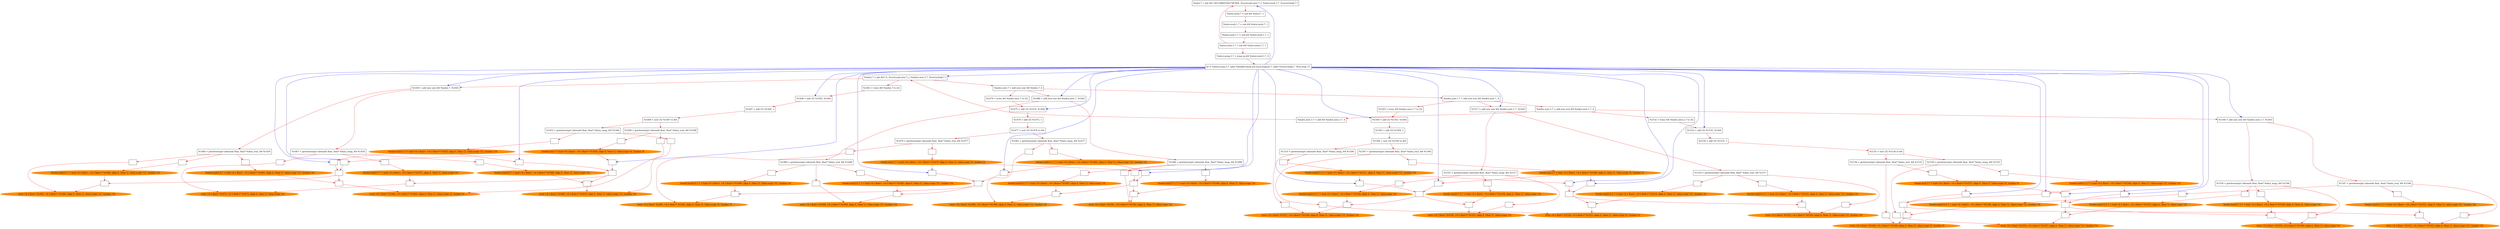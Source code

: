 digraph "DFG for'kernel' function" {
	Node0x5737950bdda8[shape=record, label="  %niter.7 = phi i64 [ 4611686018427387904, %vector.ph.new.7 ], [ %niter.nsub.3.7, %vector.body.7 ]"];
	Node0x5737950bef80[shape=record, label="  %niter.nsub.7 = sub i64 %niter.7, 1"];
	Node0x5737950c00d0[shape=record, label="  %niter.nsub.1.7 = sub i64 %niter.nsub.7, 1"];
	Node0x5737950c1220[shape=record, label="  %niter.nsub.2.7 = sub i64 %niter.nsub.1.7, 1"];
	Node0x5737950c2370[shape=record, label="  %niter.nsub.3.7 = sub i64 %niter.nsub.2.7, 1"];
	Node0x5737950c23e0[shape=record, label="  %niter.ncmp.3.7 = icmp eq i64 %niter.nsub.3.7, 0"];
	Node0x5737950c2468[shape=record, label="  br i1 %niter.ncmp.3.7, label %middle.block.unr-lcssa.loopexit.7, label %vector.body.7, !llvm.loop !17"];
	Node0x5737950bdd08[shape=record, label="  %index.7 = phi i64 [ 0, %vector.ph.new.7 ], [ %index.next.3.7, %vector.body.7 ]"];
	Node0x5737950bde88[shape=record, label="  %1445 = trunc i64 %index.7 to i32"];
	Node0x5737950be560[shape=record, label="  %1459 = add nuw nsw i64 %index.7, %1443"];
	Node0x5737950bef10[shape=record, label="  %index.next.7 = add nuw nsw i64 %index.7, 4"];
	Node0x5737950bdf00[shape=record, label="  %1446 = add i32 %1445, %1444"];
	Node0x5737950be5d0[shape=record, label="  %1460 = getelementptr inbounds float, float* %data_real, i64 %1459"];
	Node0x5737950bea70[shape=record, label="  %1467 = getelementptr inbounds float, float* %data_imag, i64 %1459"];
	Node0x5737950befd8[shape=record, label="  %1474 = trunc i64 %index.next.7 to i32"];
	Node0x5737950bf6b0[shape=record, label="  %1488 = add nuw nsw i64 %index.next.7, %1443"];
	Node0x5737950c0060[shape=record, label="  %index.next.1.7 = add nuw nsw i64 %index.next.7, 4"];
	Node0x5737950bdf70[shape=record, label="  %1447 = add i32 %1446, 1"];
	Node0x5737950be638[shape=record, label="  %1461 = bitcast float* %1460 to <4 x float>*"];
	Node0x5737950be848[shape=record, label="  %1464 = bitcast float* %1460 to <4 x float>*"];
	Node0x5737950be978[shape=record, label="  %1466 = bitcast float* %1460 to <4 x float>*"];
	Node0x5737950bead8[shape=record, label="  %1468 = bitcast float* %1467 to <4 x float>*"];
	Node0x5737950bece8[shape=record, label="  %1471 = bitcast float* %1467 to <4 x float>*"];
	Node0x5737950bee18[shape=record, label="  %1473 = bitcast float* %1467 to <4 x float>*"];
	Node0x5737950bf050[shape=record, label="  %1475 = add i32 %1474, %1444"];
	Node0x5737950bf720[shape=record, label="  %1489 = getelementptr inbounds float, float* %data_real, i64 %1488"];
	Node0x5737950bfbc0[shape=record, label="  %1496 = getelementptr inbounds float, float* %data_imag, i64 %1488"];
	Node0x5737950c0128[shape=record, label="  %1503 = trunc i64 %index.next.1.7 to i32"];
	Node0x5737950c0800[shape=record, label="  %1517 = add nuw nsw i64 %index.next.1.7, %1443"];
	Node0x5737950c11b0[shape=record, label="  %index.next.2.7 = add nuw nsw i64 %index.next.1.7, 4"];
	Node0x5737950bdfc8[shape=record, label="  %1448 = sext i32 %1447 to i64"];
	Node0x5737950be698[shape=oval, color=darkorange, style=filled, label="  %wide.load214.7 = load <4 x float>, <4 x float>* %1461, align 4, !tbaa !2, !alias.scope !15, !noalias !16"];
	Node0x5737950be8a8[shape=oval, color=darkorange, style=filled, label="  %wide.load215.7 = load <4 x float>, <4 x float>* %1464, align 4, !tbaa !2, !alias.scope !15, !noalias !16"];
	Node0x5737950beb38[shape=oval, color=darkorange, style=filled, label="  %wide.load216.7 = load <4 x float>, <4 x float>* %1468, align 4, !tbaa !2, !alias.scope !14"];
	Node0x5737950bed48[shape=oval, color=darkorange, style=filled, label="  %wide.load217.7 = load <4 x float>, <4 x float>* %1471, align 4, !tbaa !2, !alias.scope !14"];
	Node0x5737950bf0c0[shape=record, label="  %1476 = add i32 %1475, 1"];
	Node0x5737950bf788[shape=record, label="  %1490 = bitcast float* %1489 to <4 x float>*"];
	Node0x5737950bf998[shape=record, label="  %1493 = bitcast float* %1489 to <4 x float>*"];
	Node0x5737950bfac8[shape=record, label="  %1495 = bitcast float* %1489 to <4 x float>*"];
	Node0x5737950bfc28[shape=record, label="  %1497 = bitcast float* %1496 to <4 x float>*"];
	Node0x5737950bfe38[shape=record, label="  %1500 = bitcast float* %1496 to <4 x float>*"];
	Node0x5737950bff68[shape=record, label="  %1502 = bitcast float* %1496 to <4 x float>*"];
	Node0x5737950c01a0[shape=record, label="  %1504 = add i32 %1503, %1444"];
	Node0x5737950c0870[shape=record, label="  %1518 = getelementptr inbounds float, float* %data_real, i64 %1517"];
	Node0x5737950c0d10[shape=record, label="  %1525 = getelementptr inbounds float, float* %data_imag, i64 %1517"];
	Node0x5737950c1278[shape=record, label="  %1532 = trunc i64 %index.next.2.7 to i32"];
	Node0x5737950c1950[shape=record, label="  %1546 = add nuw nsw i64 %index.next.2.7, %1443"];
	Node0x5737950c2300[shape=record, label="  %index.next.3.7 = add i64 %index.next.2.7, 4"];
	Node0x5737950be040[shape=record, label="  %1449 = getelementptr inbounds float, float* %data_real, i64 %1448"];
	Node0x5737950be1f0[shape=record, label="  %1452 = getelementptr inbounds float, float* %data_imag, i64 %1448"];
	Node0x5737950bf118[shape=record, label="  %1477 = sext i32 %1476 to i64"];
	Node0x5737950bf7e8[shape=oval, color=darkorange, style=filled, label="  %wide.load214.1.7 = load <4 x float>, <4 x float>* %1490, align 4, !tbaa !2, !alias.scope !15, !noalias !16"];
	Node0x5737950bf9f8[shape=oval, color=darkorange, style=filled, label="  %wide.load215.1.7 = load <4 x float>, <4 x float>* %1493, align 4, !tbaa !2, !alias.scope !15, !noalias !16"];
	Node0x5737950bfc88[shape=oval, color=darkorange, style=filled, label="  %wide.load216.1.7 = load <4 x float>, <4 x float>* %1497, align 4, !tbaa !2, !alias.scope !14"];
	Node0x5737950bfe98[shape=oval, color=darkorange, style=filled, label="  %wide.load217.1.7 = load <4 x float>, <4 x float>* %1500, align 4, !tbaa !2, !alias.scope !14"];
	Node0x5737950c0210[shape=record, label="  %1505 = add i32 %1504, 1"];
	Node0x5737950c08d8[shape=record, label="  %1519 = bitcast float* %1518 to <4 x float>*"];
	Node0x5737950c0ae8[shape=record, label="  %1522 = bitcast float* %1518 to <4 x float>*"];
	Node0x5737950c0c18[shape=record, label="  %1524 = bitcast float* %1518 to <4 x float>*"];
	Node0x5737950c0d78[shape=record, label="  %1526 = bitcast float* %1525 to <4 x float>*"];
	Node0x5737950c0f88[shape=record, label="  %1529 = bitcast float* %1525 to <4 x float>*"];
	Node0x5737950c10b8[shape=record, label="  %1531 = bitcast float* %1525 to <4 x float>*"];
	Node0x5737950c12f0[shape=record, label="  %1533 = add i32 %1532, %1444"];
	Node0x5737950c19c0[shape=record, label="  %1547 = getelementptr inbounds float, float* %data_real, i64 %1546"];
	Node0x5737950c1e60[shape=record, label="  %1554 = getelementptr inbounds float, float* %data_imag, i64 %1546"];
	Node0x5737950be0a8[shape=record, label="  %1450 = bitcast float* %1449 to <4 x float>*"];
	Node0x5737950be258[shape=record, label="  %1453 = bitcast float* %1452 to <4 x float>*"];
	Node0x5737950be768[shape=record, label="  %1463 = bitcast float* %1449 to <4 x float>*"];
	Node0x5737950bec08[shape=record, label="  %1470 = bitcast float* %1452 to <4 x float>*"];
	Node0x5737950bf190[shape=record, label="  %1478 = getelementptr inbounds float, float* %data_real, i64 %1477"];
	Node0x5737950bf340[shape=record, label="  %1481 = getelementptr inbounds float, float* %data_imag, i64 %1477"];
	Node0x5737950c0268[shape=record, label="  %1506 = sext i32 %1505 to i64"];
	Node0x5737950c0938[shape=oval, color=darkorange, style=filled, label="  %wide.load214.2.7 = load <4 x float>, <4 x float>* %1519, align 4, !tbaa !2, !alias.scope !15, !noalias !16"];
	Node0x5737950c0b48[shape=oval, color=darkorange, style=filled, label="  %wide.load215.2.7 = load <4 x float>, <4 x float>* %1522, align 4, !tbaa !2, !alias.scope !15, !noalias !16"];
	Node0x5737950c0dd8[shape=oval, color=darkorange, style=filled, label="  %wide.load216.2.7 = load <4 x float>, <4 x float>* %1526, align 4, !tbaa !2, !alias.scope !14"];
	Node0x5737950c0fe8[shape=oval, color=darkorange, style=filled, label="  %wide.load217.2.7 = load <4 x float>, <4 x float>* %1529, align 4, !tbaa !2, !alias.scope !14"];
	Node0x5737950c1360[shape=record, label="  %1534 = add i32 %1533, 1"];
	Node0x5737950c1a28[shape=record, label="  %1548 = bitcast float* %1547 to <4 x float>*"];
	Node0x5737950c1c38[shape=record, label="  %1551 = bitcast float* %1547 to <4 x float>*"];
	Node0x5737950c1d68[shape=record, label="  %1553 = bitcast float* %1547 to <4 x float>*"];
	Node0x5737950c1ec8[shape=record, label="  %1555 = bitcast float* %1554 to <4 x float>*"];
	Node0x5737950c20d8[shape=record, label="  %1558 = bitcast float* %1554 to <4 x float>*"];
	Node0x5737950c2208[shape=record, label="  %1560 = bitcast float* %1554 to <4 x float>*"];
	Node0x5737950be108[shape=oval, color=darkorange, style=filled, label="  %wide.load.7 = load <4 x float>, <4 x float>* %1450, align 4, !tbaa !2, !alias.scope !6, !noalias !9"];
	Node0x5737950be2b8[shape=oval, color=darkorange, style=filled, label="  %wide.load211.7 = load <4 x float>, <4 x float>* %1453, align 4, !tbaa !2, !alias.scope !13, !noalias !14"];
	Node0x5737950bf1f8[shape=record, label="  %1479 = bitcast float* %1478 to <4 x float>*"];
	Node0x5737950bf3a8[shape=record, label="  %1482 = bitcast float* %1481 to <4 x float>*"];
	Node0x5737950bf8b8[shape=record, label="  %1492 = bitcast float* %1478 to <4 x float>*"];
	Node0x5737950bfd58[shape=record, label="  %1499 = bitcast float* %1481 to <4 x float>*"];
	Node0x5737950c02e0[shape=record, label="  %1507 = getelementptr inbounds float, float* %data_real, i64 %1506"];
	Node0x5737950c0490[shape=record, label="  %1510 = getelementptr inbounds float, float* %data_imag, i64 %1506"];
	Node0x5737950c13b8[shape=record, label="  %1535 = sext i32 %1534 to i64"];
	Node0x5737950c1a88[shape=oval, color=darkorange, style=filled, label="  %wide.load214.3.7 = load <4 x float>, <4 x float>* %1548, align 4, !tbaa !2, !alias.scope !15, !noalias !16"];
	Node0x5737950c1c98[shape=oval, color=darkorange, style=filled, label="  %wide.load215.3.7 = load <4 x float>, <4 x float>* %1551, align 4, !tbaa !2, !alias.scope !15, !noalias !16"];
	Node0x5737950c1f28[shape=oval, color=darkorange, style=filled, label="  %wide.load216.3.7 = load <4 x float>, <4 x float>* %1555, align 4, !tbaa !2, !alias.scope !14"];
	Node0x5737950c2138[shape=oval, color=darkorange, style=filled, label="  %wide.load217.3.7 = load <4 x float>, <4 x float>* %1558, align 4, !tbaa !2, !alias.scope !14"];
	Node0x5737950be180[shape=record, label="  %1451 = fmul <4 x float> %broadcast.splat210.7, %wide.load.7"];
	Node0x5737950be330[shape=record, label="  %1454 = fmul <4 x float> %broadcast.splat213.7, %wide.load211.7"];
	Node0x5737950be410[shape=record, label="  %1456 = fmul <4 x float> %broadcast.splat213.7, %wide.load.7"];
	Node0x5737950be480[shape=record, label="  %1457 = fmul <4 x float> %broadcast.splat210.7, %wide.load211.7"];
	Node0x5737950bf258[shape=oval, color=darkorange, style=filled, label="  %wide.load.1.7 = load <4 x float>, <4 x float>* %1479, align 4, !tbaa !2, !alias.scope !6, !noalias !9"];
	Node0x5737950bf408[shape=oval, color=darkorange, style=filled, label="  %wide.load211.1.7 = load <4 x float>, <4 x float>* %1482, align 4, !tbaa !2, !alias.scope !13, !noalias !14"];
	Node0x5737950c0348[shape=record, label="  %1508 = bitcast float* %1507 to <4 x float>*"];
	Node0x5737950c04f8[shape=record, label="  %1511 = bitcast float* %1510 to <4 x float>*"];
	Node0x5737950c0a08[shape=record, label="  %1521 = bitcast float* %1507 to <4 x float>*"];
	Node0x5737950c0ea8[shape=record, label="  %1528 = bitcast float* %1510 to <4 x float>*"];
	Node0x5737950c1430[shape=record, label="  %1536 = getelementptr inbounds float, float* %data_real, i64 %1535"];
	Node0x5737950c15e0[shape=record, label="  %1539 = getelementptr inbounds float, float* %data_imag, i64 %1535"];
	Node0x5737950be3a0[shape=record, label="  %1455 = fsub <4 x float> %1451, %1454"];
	Node0x5737950be4f0[shape=record, label="  %1458 = fadd <4 x float> %1456, %1457"];
	Node0x5737950bf2d0[shape=record, label="  %1480 = fmul <4 x float> %broadcast.splat210.7, %wide.load.1.7"];
	Node0x5737950bf480[shape=record, label="  %1483 = fmul <4 x float> %broadcast.splat213.7, %wide.load211.1.7"];
	Node0x5737950bf560[shape=record, label="  %1485 = fmul <4 x float> %broadcast.splat213.7, %wide.load.1.7"];
	Node0x5737950bf5d0[shape=record, label="  %1486 = fmul <4 x float> %broadcast.splat210.7, %wide.load211.1.7"];
	Node0x5737950c03a8[shape=oval, color=darkorange, style=filled, label="  %wide.load.2.7 = load <4 x float>, <4 x float>* %1508, align 4, !tbaa !2, !alias.scope !6, !noalias !9"];
	Node0x5737950c0558[shape=oval, color=darkorange, style=filled, label="  %wide.load211.2.7 = load <4 x float>, <4 x float>* %1511, align 4, !tbaa !2, !alias.scope !13, !noalias !14"];
	Node0x5737950c1498[shape=record, label="  %1537 = bitcast float* %1536 to <4 x float>*"];
	Node0x5737950c1648[shape=record, label="  %1540 = bitcast float* %1539 to <4 x float>*"];
	Node0x5737950c1b58[shape=record, label="  %1550 = bitcast float* %1536 to <4 x float>*"];
	Node0x5737950c1ff8[shape=record, label="  %1557 = bitcast float* %1539 to <4 x float>*"];
	Node0x5737950be710[shape=record, label="  %1462 = fsub <4 x float> %wide.load214.7, %1455"];
	Node0x5737950be920[shape=record, label="  %1465 = fadd <4 x float> %1455, %wide.load215.7"];
	Node0x5737950bebb0[shape=record, label="  %1469 = fsub <4 x float> %wide.load216.7, %1458"];
	Node0x5737950bedc0[shape=record, label="  %1472 = fadd <4 x float> %1458, %wide.load217.7"];
	Node0x5737950bf4f0[shape=record, label="  %1484 = fsub <4 x float> %1480, %1483"];
	Node0x5737950bf640[shape=record, label="  %1487 = fadd <4 x float> %1485, %1486"];
	Node0x5737950c0420[shape=record, label="  %1509 = fmul <4 x float> %broadcast.splat210.7, %wide.load.2.7"];
	Node0x5737950c05d0[shape=record, label="  %1512 = fmul <4 x float> %broadcast.splat213.7, %wide.load211.2.7"];
	Node0x5737950c06b0[shape=record, label="  %1514 = fmul <4 x float> %broadcast.splat213.7, %wide.load.2.7"];
	Node0x5737950c0720[shape=record, label="  %1515 = fmul <4 x float> %broadcast.splat210.7, %wide.load211.2.7"];
	Node0x5737950c14f8[shape=oval, color=darkorange, style=filled, label="  %wide.load.3.7 = load <4 x float>, <4 x float>* %1537, align 4, !tbaa !2, !alias.scope !6, !noalias !9"];
	Node0x5737950c16a8[shape=oval, color=darkorange, style=filled, label="  %wide.load211.3.7 = load <4 x float>, <4 x float>* %1540, align 4, !tbaa !2, !alias.scope !13, !noalias !14"];
	Node0x5737950be7e0[shape=oval, color=darkorange, style=filled, label="  store <4 x float> %1462, <4 x float>* %1463, align 4, !tbaa !2, !alias.scope !6, !noalias !9"];
	Node0x5737950be9f0[shape=oval, color=darkorange, style=filled, label="  store <4 x float> %1465, <4 x float>* %1466, align 4, !tbaa !2, !alias.scope !15, !noalias !16"];
	Node0x5737950bec80[shape=oval, color=darkorange, style=filled, label="  store <4 x float> %1469, <4 x float>* %1470, align 4, !tbaa !2, !alias.scope !13, !noalias !14"];
	Node0x5737950bee90[shape=oval, color=darkorange, style=filled, label="  store <4 x float> %1472, <4 x float>* %1473, align 4, !tbaa !2, !alias.scope !14"];
	Node0x5737950bf860[shape=record, label="  %1491 = fsub <4 x float> %wide.load214.1.7, %1484"];
	Node0x5737950bfa70[shape=record, label="  %1494 = fadd <4 x float> %1484, %wide.load215.1.7"];
	Node0x5737950bfd00[shape=record, label="  %1498 = fsub <4 x float> %wide.load216.1.7, %1487"];
	Node0x5737950bff10[shape=record, label="  %1501 = fadd <4 x float> %1487, %wide.load217.1.7"];
	Node0x5737950c0640[shape=record, label="  %1513 = fsub <4 x float> %1509, %1512"];
	Node0x5737950c0790[shape=record, label="  %1516 = fadd <4 x float> %1514, %1515"];
	Node0x5737950c1570[shape=record, label="  %1538 = fmul <4 x float> %broadcast.splat210.7, %wide.load.3.7"];
	Node0x5737950c1720[shape=record, label="  %1541 = fmul <4 x float> %broadcast.splat213.7, %wide.load211.3.7"];
	Node0x5737950c1800[shape=record, label="  %1543 = fmul <4 x float> %broadcast.splat213.7, %wide.load.3.7"];
	Node0x5737950c1870[shape=record, label="  %1544 = fmul <4 x float> %broadcast.splat210.7, %wide.load211.3.7"];
	Node0x5737950bf930[shape=oval, color=darkorange, style=filled, label="  store <4 x float> %1491, <4 x float>* %1492, align 4, !tbaa !2, !alias.scope !6, !noalias !9"];
	Node0x5737950bfb40[shape=oval, color=darkorange, style=filled, label="  store <4 x float> %1494, <4 x float>* %1495, align 4, !tbaa !2, !alias.scope !15, !noalias !16"];
	Node0x5737950bfdd0[shape=oval, color=darkorange, style=filled, label="  store <4 x float> %1498, <4 x float>* %1499, align 4, !tbaa !2, !alias.scope !13, !noalias !14"];
	Node0x5737950bffe0[shape=oval, color=darkorange, style=filled, label="  store <4 x float> %1501, <4 x float>* %1502, align 4, !tbaa !2, !alias.scope !14"];
	Node0x5737950c09b0[shape=record, label="  %1520 = fsub <4 x float> %wide.load214.2.7, %1513"];
	Node0x5737950c0bc0[shape=record, label="  %1523 = fadd <4 x float> %1513, %wide.load215.2.7"];
	Node0x5737950c0e50[shape=record, label="  %1527 = fsub <4 x float> %wide.load216.2.7, %1516"];
	Node0x5737950c1060[shape=record, label="  %1530 = fadd <4 x float> %1516, %wide.load217.2.7"];
	Node0x5737950c1790[shape=record, label="  %1542 = fsub <4 x float> %1538, %1541"];
	Node0x5737950c18e0[shape=record, label="  %1545 = fadd <4 x float> %1543, %1544"];
	Node0x5737950c0a80[shape=oval, color=darkorange, style=filled, label="  store <4 x float> %1520, <4 x float>* %1521, align 4, !tbaa !2, !alias.scope !6, !noalias !9"];
	Node0x5737950c0c90[shape=oval, color=darkorange, style=filled, label="  store <4 x float> %1523, <4 x float>* %1524, align 4, !tbaa !2, !alias.scope !15, !noalias !16"];
	Node0x5737950c0f20[shape=oval, color=darkorange, style=filled, label="  store <4 x float> %1527, <4 x float>* %1528, align 4, !tbaa !2, !alias.scope !13, !noalias !14"];
	Node0x5737950c1130[shape=oval, color=darkorange, style=filled, label="  store <4 x float> %1530, <4 x float>* %1531, align 4, !tbaa !2, !alias.scope !14"];
	Node0x5737950c1b00[shape=record, label="  %1549 = fsub <4 x float> %wide.load214.3.7, %1542"];
	Node0x5737950c1d10[shape=record, label="  %1552 = fadd <4 x float> %1542, %wide.load215.3.7"];
	Node0x5737950c1fa0[shape=record, label="  %1556 = fsub <4 x float> %wide.load216.3.7, %1545"];
	Node0x5737950c21b0[shape=record, label="  %1559 = fadd <4 x float> %1545, %wide.load217.3.7"];
	Node0x5737950c1bd0[shape=oval, color=darkorange, style=filled, label="  store <4 x float> %1549, <4 x float>* %1550, align 4, !tbaa !2, !alias.scope !6, !noalias !9"];
	Node0x5737950c1de0[shape=oval, color=darkorange, style=filled, label="  store <4 x float> %1552, <4 x float>* %1553, align 4, !tbaa !2, !alias.scope !15, !noalias !16"];
	Node0x5737950c2070[shape=oval, color=darkorange, style=filled, label="  store <4 x float> %1556, <4 x float>* %1557, align 4, !tbaa !2, !alias.scope !13, !noalias !14"];
	Node0x5737950c2280[shape=oval, color=darkorange, style=filled, label="  store <4 x float> %1559, <4 x float>* %1560, align 4, !tbaa !2, !alias.scope !14"];
edge [color=blue]
	Node0x5737950c2468 -> Node0x5737950bdd08
	Node0x5737950c2468 -> Node0x5737950bdda8
	Node0x5737950c2468 -> Node0x5737950bdf00
	Node0x5737950c2468 -> Node0x5737950be180
	Node0x5737950c2468 -> Node0x5737950be330
	Node0x5737950c2468 -> Node0x5737950be410
	Node0x5737950c2468 -> Node0x5737950be480
	Node0x5737950c2468 -> Node0x5737950be560
	Node0x5737950c2468 -> Node0x5737950bf050
	Node0x5737950c2468 -> Node0x5737950bf2d0
	Node0x5737950c2468 -> Node0x5737950bf480
	Node0x5737950c2468 -> Node0x5737950bf560
	Node0x5737950c2468 -> Node0x5737950bf5d0
	Node0x5737950c2468 -> Node0x5737950bf6b0
	Node0x5737950c2468 -> Node0x5737950c01a0
	Node0x5737950c2468 -> Node0x5737950c0420
	Node0x5737950c2468 -> Node0x5737950c05d0
	Node0x5737950c2468 -> Node0x5737950c06b0
	Node0x5737950c2468 -> Node0x5737950c0720
	Node0x5737950c2468 -> Node0x5737950c0800
	Node0x5737950c2468 -> Node0x5737950c12f0
	Node0x5737950c2468 -> Node0x5737950c1570
	Node0x5737950c2468 -> Node0x5737950c1720
	Node0x5737950c2468 -> Node0x5737950c1800
	Node0x5737950c2468 -> Node0x5737950c1870
	Node0x5737950c2468 -> Node0x5737950c1950
edge [color=red]
	Node0x5737950c2300 -> Node0x5737950bdd08
	Node0x5737950c2370 -> Node0x5737950bdda8
	Node0x5737950bdd08 -> Node0x5737950bde88
	Node0x5737950bde88 -> Node0x5737950bdf00
	Node0x5737950bdf00 -> Node0x5737950bdf70
	Node0x5737950bdf70 -> Node0x5737950bdfc8
	Node0x5737950bdfc8 -> Node0x5737950be040
	Node0x5737950be040 -> Node0x5737950be0a8
	Node0x5737950be0a8 -> Node0x5737950be108
	Node0x5737950be108 -> Node0x5737950be180
	Node0x5737950bdfc8 -> Node0x5737950be1f0
	Node0x5737950be1f0 -> Node0x5737950be258
	Node0x5737950be258 -> Node0x5737950be2b8
	Node0x5737950be2b8 -> Node0x5737950be330
	Node0x5737950be180 -> Node0x5737950be3a0
	Node0x5737950be330 -> Node0x5737950be3a0
	Node0x5737950be108 -> Node0x5737950be410
	Node0x5737950be2b8 -> Node0x5737950be480
	Node0x5737950be410 -> Node0x5737950be4f0
	Node0x5737950be480 -> Node0x5737950be4f0
	Node0x5737950bdd08 -> Node0x5737950be560
	Node0x5737950be560 -> Node0x5737950be5d0
	Node0x5737950be5d0 -> Node0x5737950be638
	Node0x5737950be638 -> Node0x5737950be698
	Node0x5737950be698 -> Node0x5737950be710
	Node0x5737950be3a0 -> Node0x5737950be710
	Node0x5737950be040 -> Node0x5737950be768
	Node0x5737950be710 -> Node0x5737950be7e0
	Node0x5737950be768 -> Node0x5737950be7e0
	Node0x5737950be5d0 -> Node0x5737950be848
	Node0x5737950be848 -> Node0x5737950be8a8
	Node0x5737950be3a0 -> Node0x5737950be920
	Node0x5737950be8a8 -> Node0x5737950be920
	Node0x5737950be5d0 -> Node0x5737950be978
	Node0x5737950be920 -> Node0x5737950be9f0
	Node0x5737950be978 -> Node0x5737950be9f0
	Node0x5737950be560 -> Node0x5737950bea70
	Node0x5737950bea70 -> Node0x5737950bead8
	Node0x5737950bead8 -> Node0x5737950beb38
	Node0x5737950beb38 -> Node0x5737950bebb0
	Node0x5737950be4f0 -> Node0x5737950bebb0
	Node0x5737950be1f0 -> Node0x5737950bec08
	Node0x5737950bebb0 -> Node0x5737950bec80
	Node0x5737950bec08 -> Node0x5737950bec80
	Node0x5737950bea70 -> Node0x5737950bece8
	Node0x5737950bece8 -> Node0x5737950bed48
	Node0x5737950be4f0 -> Node0x5737950bedc0
	Node0x5737950bed48 -> Node0x5737950bedc0
	Node0x5737950bea70 -> Node0x5737950bee18
	Node0x5737950bedc0 -> Node0x5737950bee90
	Node0x5737950bee18 -> Node0x5737950bee90
	Node0x5737950bdd08 -> Node0x5737950bef10
	Node0x5737950bdda8 -> Node0x5737950bef80
	Node0x5737950bef10 -> Node0x5737950befd8
	Node0x5737950befd8 -> Node0x5737950bf050
	Node0x5737950bf050 -> Node0x5737950bf0c0
	Node0x5737950bf0c0 -> Node0x5737950bf118
	Node0x5737950bf118 -> Node0x5737950bf190
	Node0x5737950bf190 -> Node0x5737950bf1f8
	Node0x5737950bf1f8 -> Node0x5737950bf258
	Node0x5737950bf258 -> Node0x5737950bf2d0
	Node0x5737950bf118 -> Node0x5737950bf340
	Node0x5737950bf340 -> Node0x5737950bf3a8
	Node0x5737950bf3a8 -> Node0x5737950bf408
	Node0x5737950bf408 -> Node0x5737950bf480
	Node0x5737950bf2d0 -> Node0x5737950bf4f0
	Node0x5737950bf480 -> Node0x5737950bf4f0
	Node0x5737950bf258 -> Node0x5737950bf560
	Node0x5737950bf408 -> Node0x5737950bf5d0
	Node0x5737950bf560 -> Node0x5737950bf640
	Node0x5737950bf5d0 -> Node0x5737950bf640
	Node0x5737950bef10 -> Node0x5737950bf6b0
	Node0x5737950bf6b0 -> Node0x5737950bf720
	Node0x5737950bf720 -> Node0x5737950bf788
	Node0x5737950bf788 -> Node0x5737950bf7e8
	Node0x5737950bf7e8 -> Node0x5737950bf860
	Node0x5737950bf4f0 -> Node0x5737950bf860
	Node0x5737950bf190 -> Node0x5737950bf8b8
	Node0x5737950bf860 -> Node0x5737950bf930
	Node0x5737950bf8b8 -> Node0x5737950bf930
	Node0x5737950bf720 -> Node0x5737950bf998
	Node0x5737950bf998 -> Node0x5737950bf9f8
	Node0x5737950bf4f0 -> Node0x5737950bfa70
	Node0x5737950bf9f8 -> Node0x5737950bfa70
	Node0x5737950bf720 -> Node0x5737950bfac8
	Node0x5737950bfa70 -> Node0x5737950bfb40
	Node0x5737950bfac8 -> Node0x5737950bfb40
	Node0x5737950bf6b0 -> Node0x5737950bfbc0
	Node0x5737950bfbc0 -> Node0x5737950bfc28
	Node0x5737950bfc28 -> Node0x5737950bfc88
	Node0x5737950bfc88 -> Node0x5737950bfd00
	Node0x5737950bf640 -> Node0x5737950bfd00
	Node0x5737950bf340 -> Node0x5737950bfd58
	Node0x5737950bfd00 -> Node0x5737950bfdd0
	Node0x5737950bfd58 -> Node0x5737950bfdd0
	Node0x5737950bfbc0 -> Node0x5737950bfe38
	Node0x5737950bfe38 -> Node0x5737950bfe98
	Node0x5737950bf640 -> Node0x5737950bff10
	Node0x5737950bfe98 -> Node0x5737950bff10
	Node0x5737950bfbc0 -> Node0x5737950bff68
	Node0x5737950bff10 -> Node0x5737950bffe0
	Node0x5737950bff68 -> Node0x5737950bffe0
	Node0x5737950bef10 -> Node0x5737950c0060
	Node0x5737950bef80 -> Node0x5737950c00d0
	Node0x5737950c0060 -> Node0x5737950c0128
	Node0x5737950c0128 -> Node0x5737950c01a0
	Node0x5737950c01a0 -> Node0x5737950c0210
	Node0x5737950c0210 -> Node0x5737950c0268
	Node0x5737950c0268 -> Node0x5737950c02e0
	Node0x5737950c02e0 -> Node0x5737950c0348
	Node0x5737950c0348 -> Node0x5737950c03a8
	Node0x5737950c03a8 -> Node0x5737950c0420
	Node0x5737950c0268 -> Node0x5737950c0490
	Node0x5737950c0490 -> Node0x5737950c04f8
	Node0x5737950c04f8 -> Node0x5737950c0558
	Node0x5737950c0558 -> Node0x5737950c05d0
	Node0x5737950c0420 -> Node0x5737950c0640
	Node0x5737950c05d0 -> Node0x5737950c0640
	Node0x5737950c03a8 -> Node0x5737950c06b0
	Node0x5737950c0558 -> Node0x5737950c0720
	Node0x5737950c06b0 -> Node0x5737950c0790
	Node0x5737950c0720 -> Node0x5737950c0790
	Node0x5737950c0060 -> Node0x5737950c0800
	Node0x5737950c0800 -> Node0x5737950c0870
	Node0x5737950c0870 -> Node0x5737950c08d8
	Node0x5737950c08d8 -> Node0x5737950c0938
	Node0x5737950c0938 -> Node0x5737950c09b0
	Node0x5737950c0640 -> Node0x5737950c09b0
	Node0x5737950c02e0 -> Node0x5737950c0a08
	Node0x5737950c09b0 -> Node0x5737950c0a80
	Node0x5737950c0a08 -> Node0x5737950c0a80
	Node0x5737950c0870 -> Node0x5737950c0ae8
	Node0x5737950c0ae8 -> Node0x5737950c0b48
	Node0x5737950c0640 -> Node0x5737950c0bc0
	Node0x5737950c0b48 -> Node0x5737950c0bc0
	Node0x5737950c0870 -> Node0x5737950c0c18
	Node0x5737950c0bc0 -> Node0x5737950c0c90
	Node0x5737950c0c18 -> Node0x5737950c0c90
	Node0x5737950c0800 -> Node0x5737950c0d10
	Node0x5737950c0d10 -> Node0x5737950c0d78
	Node0x5737950c0d78 -> Node0x5737950c0dd8
	Node0x5737950c0dd8 -> Node0x5737950c0e50
	Node0x5737950c0790 -> Node0x5737950c0e50
	Node0x5737950c0490 -> Node0x5737950c0ea8
	Node0x5737950c0e50 -> Node0x5737950c0f20
	Node0x5737950c0ea8 -> Node0x5737950c0f20
	Node0x5737950c0d10 -> Node0x5737950c0f88
	Node0x5737950c0f88 -> Node0x5737950c0fe8
	Node0x5737950c0790 -> Node0x5737950c1060
	Node0x5737950c0fe8 -> Node0x5737950c1060
	Node0x5737950c0d10 -> Node0x5737950c10b8
	Node0x5737950c1060 -> Node0x5737950c1130
	Node0x5737950c10b8 -> Node0x5737950c1130
	Node0x5737950c0060 -> Node0x5737950c11b0
	Node0x5737950c00d0 -> Node0x5737950c1220
	Node0x5737950c11b0 -> Node0x5737950c1278
	Node0x5737950c1278 -> Node0x5737950c12f0
	Node0x5737950c12f0 -> Node0x5737950c1360
	Node0x5737950c1360 -> Node0x5737950c13b8
	Node0x5737950c13b8 -> Node0x5737950c1430
	Node0x5737950c1430 -> Node0x5737950c1498
	Node0x5737950c1498 -> Node0x5737950c14f8
	Node0x5737950c14f8 -> Node0x5737950c1570
	Node0x5737950c13b8 -> Node0x5737950c15e0
	Node0x5737950c15e0 -> Node0x5737950c1648
	Node0x5737950c1648 -> Node0x5737950c16a8
	Node0x5737950c16a8 -> Node0x5737950c1720
	Node0x5737950c1570 -> Node0x5737950c1790
	Node0x5737950c1720 -> Node0x5737950c1790
	Node0x5737950c14f8 -> Node0x5737950c1800
	Node0x5737950c16a8 -> Node0x5737950c1870
	Node0x5737950c1800 -> Node0x5737950c18e0
	Node0x5737950c1870 -> Node0x5737950c18e0
	Node0x5737950c11b0 -> Node0x5737950c1950
	Node0x5737950c1950 -> Node0x5737950c19c0
	Node0x5737950c19c0 -> Node0x5737950c1a28
	Node0x5737950c1a28 -> Node0x5737950c1a88
	Node0x5737950c1a88 -> Node0x5737950c1b00
	Node0x5737950c1790 -> Node0x5737950c1b00
	Node0x5737950c1430 -> Node0x5737950c1b58
	Node0x5737950c1b00 -> Node0x5737950c1bd0
	Node0x5737950c1b58 -> Node0x5737950c1bd0
	Node0x5737950c19c0 -> Node0x5737950c1c38
	Node0x5737950c1c38 -> Node0x5737950c1c98
	Node0x5737950c1790 -> Node0x5737950c1d10
	Node0x5737950c1c98 -> Node0x5737950c1d10
	Node0x5737950c19c0 -> Node0x5737950c1d68
	Node0x5737950c1d10 -> Node0x5737950c1de0
	Node0x5737950c1d68 -> Node0x5737950c1de0
	Node0x5737950c1950 -> Node0x5737950c1e60
	Node0x5737950c1e60 -> Node0x5737950c1ec8
	Node0x5737950c1ec8 -> Node0x5737950c1f28
	Node0x5737950c1f28 -> Node0x5737950c1fa0
	Node0x5737950c18e0 -> Node0x5737950c1fa0
	Node0x5737950c15e0 -> Node0x5737950c1ff8
	Node0x5737950c1fa0 -> Node0x5737950c2070
	Node0x5737950c1ff8 -> Node0x5737950c2070
	Node0x5737950c1e60 -> Node0x5737950c20d8
	Node0x5737950c20d8 -> Node0x5737950c2138
	Node0x5737950c18e0 -> Node0x5737950c21b0
	Node0x5737950c2138 -> Node0x5737950c21b0
	Node0x5737950c1e60 -> Node0x5737950c2208
	Node0x5737950c21b0 -> Node0x5737950c2280
	Node0x5737950c2208 -> Node0x5737950c2280
	Node0x5737950c11b0 -> Node0x5737950c2300
	Node0x5737950c1220 -> Node0x5737950c2370
	Node0x5737950c2370 -> Node0x5737950c23e0
	Node0x5737950c23e0 -> Node0x5737950c2468
}
